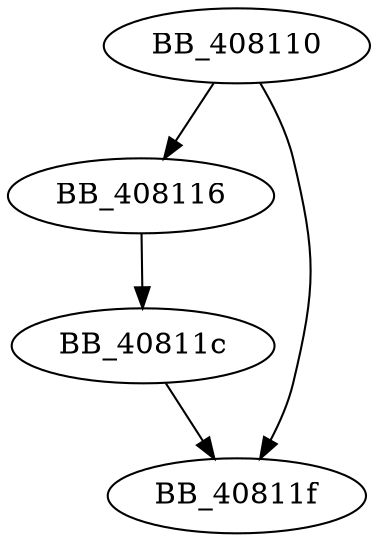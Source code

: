 DiGraph sub_408110{
BB_408110->BB_408116
BB_408110->BB_40811f
BB_408116->BB_40811c
BB_40811c->BB_40811f
}
